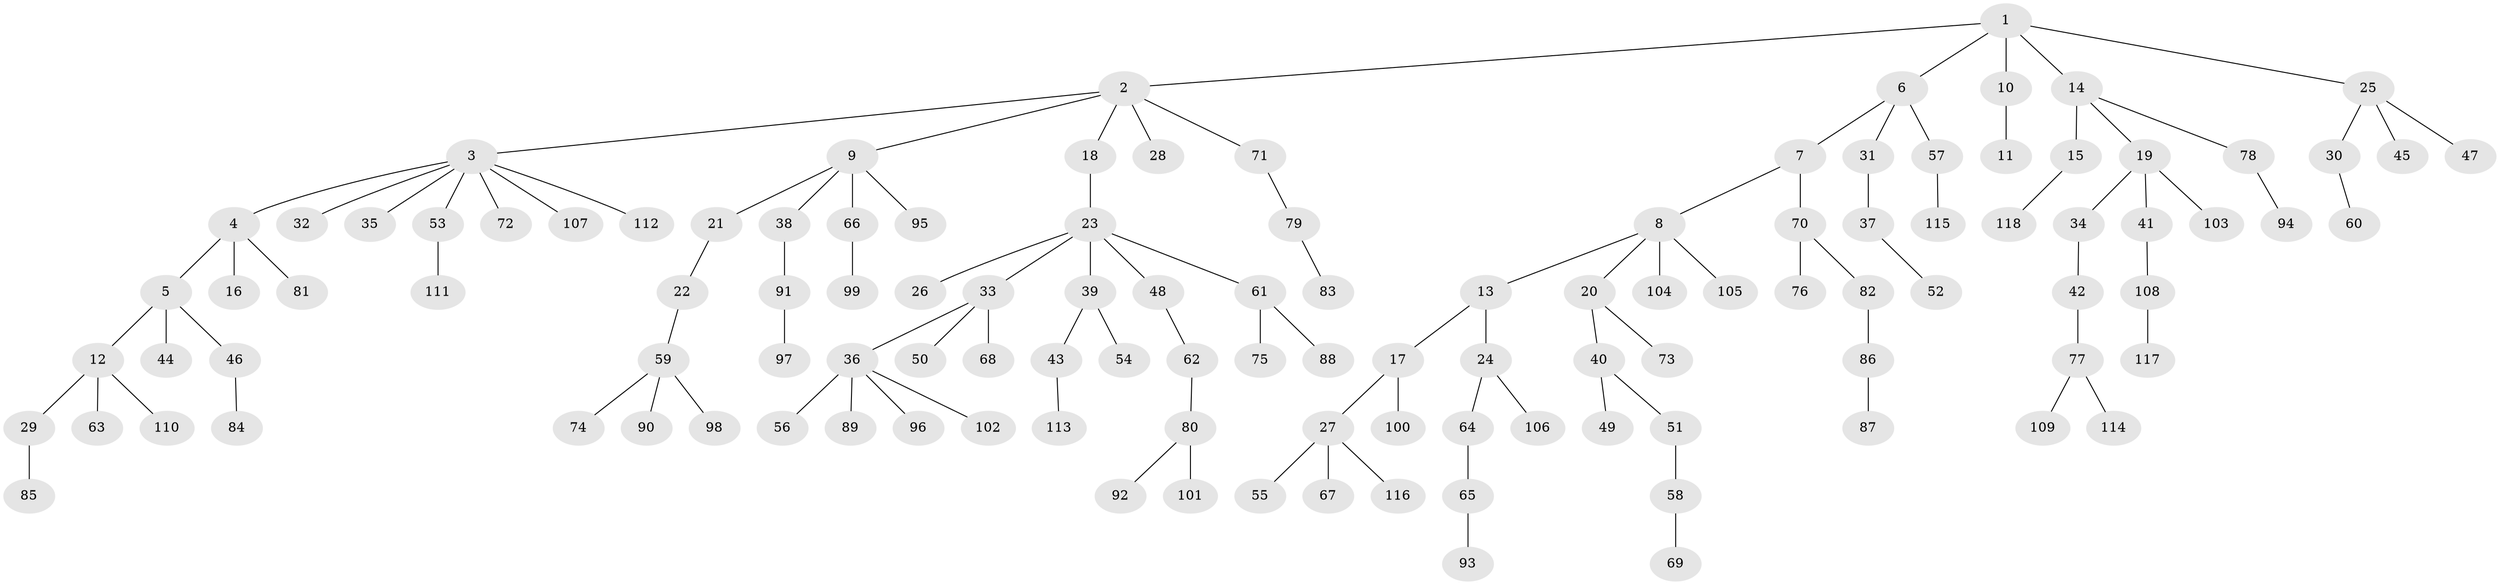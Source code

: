 // Generated by graph-tools (version 1.1) at 2025/15/03/09/25 04:15:26]
// undirected, 118 vertices, 117 edges
graph export_dot {
graph [start="1"]
  node [color=gray90,style=filled];
  1;
  2;
  3;
  4;
  5;
  6;
  7;
  8;
  9;
  10;
  11;
  12;
  13;
  14;
  15;
  16;
  17;
  18;
  19;
  20;
  21;
  22;
  23;
  24;
  25;
  26;
  27;
  28;
  29;
  30;
  31;
  32;
  33;
  34;
  35;
  36;
  37;
  38;
  39;
  40;
  41;
  42;
  43;
  44;
  45;
  46;
  47;
  48;
  49;
  50;
  51;
  52;
  53;
  54;
  55;
  56;
  57;
  58;
  59;
  60;
  61;
  62;
  63;
  64;
  65;
  66;
  67;
  68;
  69;
  70;
  71;
  72;
  73;
  74;
  75;
  76;
  77;
  78;
  79;
  80;
  81;
  82;
  83;
  84;
  85;
  86;
  87;
  88;
  89;
  90;
  91;
  92;
  93;
  94;
  95;
  96;
  97;
  98;
  99;
  100;
  101;
  102;
  103;
  104;
  105;
  106;
  107;
  108;
  109;
  110;
  111;
  112;
  113;
  114;
  115;
  116;
  117;
  118;
  1 -- 2;
  1 -- 6;
  1 -- 10;
  1 -- 14;
  1 -- 25;
  2 -- 3;
  2 -- 9;
  2 -- 18;
  2 -- 28;
  2 -- 71;
  3 -- 4;
  3 -- 32;
  3 -- 35;
  3 -- 53;
  3 -- 72;
  3 -- 107;
  3 -- 112;
  4 -- 5;
  4 -- 16;
  4 -- 81;
  5 -- 12;
  5 -- 44;
  5 -- 46;
  6 -- 7;
  6 -- 31;
  6 -- 57;
  7 -- 8;
  7 -- 70;
  8 -- 13;
  8 -- 20;
  8 -- 104;
  8 -- 105;
  9 -- 21;
  9 -- 38;
  9 -- 66;
  9 -- 95;
  10 -- 11;
  12 -- 29;
  12 -- 63;
  12 -- 110;
  13 -- 17;
  13 -- 24;
  14 -- 15;
  14 -- 19;
  14 -- 78;
  15 -- 118;
  17 -- 27;
  17 -- 100;
  18 -- 23;
  19 -- 34;
  19 -- 41;
  19 -- 103;
  20 -- 40;
  20 -- 73;
  21 -- 22;
  22 -- 59;
  23 -- 26;
  23 -- 33;
  23 -- 39;
  23 -- 48;
  23 -- 61;
  24 -- 64;
  24 -- 106;
  25 -- 30;
  25 -- 45;
  25 -- 47;
  27 -- 55;
  27 -- 67;
  27 -- 116;
  29 -- 85;
  30 -- 60;
  31 -- 37;
  33 -- 36;
  33 -- 50;
  33 -- 68;
  34 -- 42;
  36 -- 56;
  36 -- 89;
  36 -- 96;
  36 -- 102;
  37 -- 52;
  38 -- 91;
  39 -- 43;
  39 -- 54;
  40 -- 49;
  40 -- 51;
  41 -- 108;
  42 -- 77;
  43 -- 113;
  46 -- 84;
  48 -- 62;
  51 -- 58;
  53 -- 111;
  57 -- 115;
  58 -- 69;
  59 -- 74;
  59 -- 90;
  59 -- 98;
  61 -- 75;
  61 -- 88;
  62 -- 80;
  64 -- 65;
  65 -- 93;
  66 -- 99;
  70 -- 76;
  70 -- 82;
  71 -- 79;
  77 -- 109;
  77 -- 114;
  78 -- 94;
  79 -- 83;
  80 -- 92;
  80 -- 101;
  82 -- 86;
  86 -- 87;
  91 -- 97;
  108 -- 117;
}
